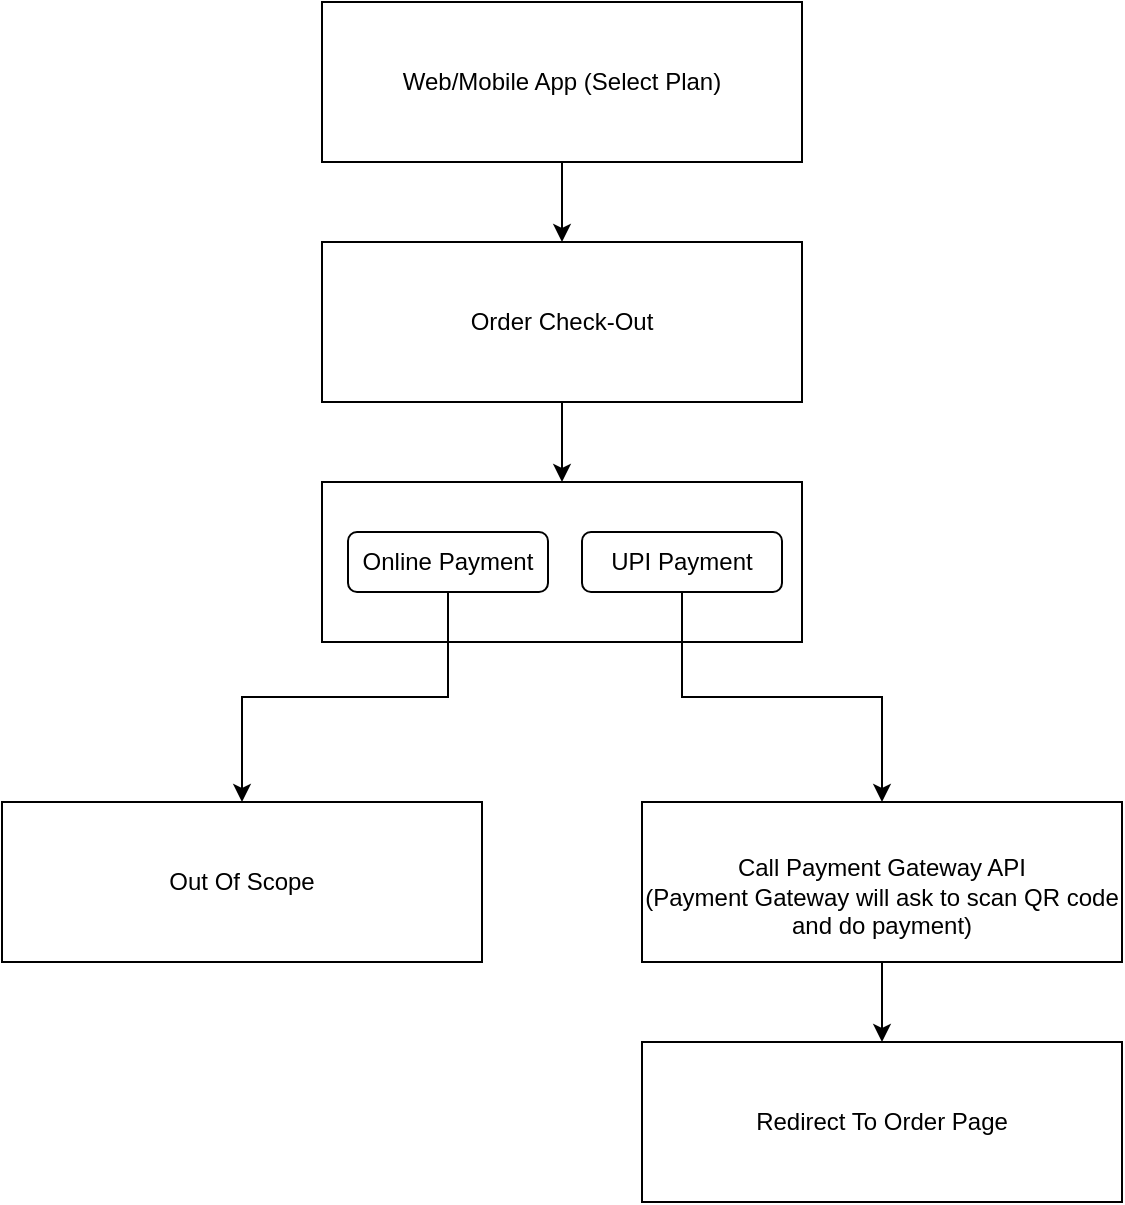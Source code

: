 <mxfile version="14.5.7" type="device"><diagram id="8uD98PahYD0qN2AR0dpl" name="Page-1"><mxGraphModel dx="1186" dy="801" grid="1" gridSize="10" guides="1" tooltips="1" connect="1" arrows="1" fold="1" page="1" pageScale="1" pageWidth="850" pageHeight="1100" math="0" shadow="0"><root><mxCell id="0"/><mxCell id="1" parent="0"/><mxCell id="9gkiU8Y2pv6JhLR5Uwd5-3" value="" style="edgeStyle=orthogonalEdgeStyle;rounded=0;orthogonalLoop=1;jettySize=auto;html=1;" edge="1" parent="1" source="9gkiU8Y2pv6JhLR5Uwd5-1" target="9gkiU8Y2pv6JhLR5Uwd5-2"><mxGeometry relative="1" as="geometry"/></mxCell><mxCell id="9gkiU8Y2pv6JhLR5Uwd5-1" value="Web/Mobile App (Select Plan)" style="rounded=0;whiteSpace=wrap;html=1;" vertex="1" parent="1"><mxGeometry x="320" y="40" width="240" height="80" as="geometry"/></mxCell><mxCell id="9gkiU8Y2pv6JhLR5Uwd5-5" value="" style="edgeStyle=orthogonalEdgeStyle;rounded=0;orthogonalLoop=1;jettySize=auto;html=1;" edge="1" parent="1" source="9gkiU8Y2pv6JhLR5Uwd5-2" target="9gkiU8Y2pv6JhLR5Uwd5-4"><mxGeometry relative="1" as="geometry"/></mxCell><mxCell id="9gkiU8Y2pv6JhLR5Uwd5-2" value="Order Check-Out" style="rounded=0;whiteSpace=wrap;html=1;" vertex="1" parent="1"><mxGeometry x="320" y="160" width="240" height="80" as="geometry"/></mxCell><mxCell id="9gkiU8Y2pv6JhLR5Uwd5-4" value="" style="rounded=0;whiteSpace=wrap;html=1;" vertex="1" parent="1"><mxGeometry x="320" y="280" width="240" height="80" as="geometry"/></mxCell><mxCell id="9gkiU8Y2pv6JhLR5Uwd5-13" style="edgeStyle=orthogonalEdgeStyle;rounded=0;orthogonalLoop=1;jettySize=auto;html=1;entryX=0.5;entryY=0;entryDx=0;entryDy=0;" edge="1" parent="1" source="9gkiU8Y2pv6JhLR5Uwd5-6" target="9gkiU8Y2pv6JhLR5Uwd5-12"><mxGeometry relative="1" as="geometry"/></mxCell><mxCell id="9gkiU8Y2pv6JhLR5Uwd5-6" value="Online Payment" style="rounded=1;whiteSpace=wrap;html=1;" vertex="1" parent="1"><mxGeometry x="333" y="305" width="100" height="30" as="geometry"/></mxCell><mxCell id="9gkiU8Y2pv6JhLR5Uwd5-9" style="edgeStyle=orthogonalEdgeStyle;rounded=0;orthogonalLoop=1;jettySize=auto;html=1;entryX=0.5;entryY=0;entryDx=0;entryDy=0;" edge="1" parent="1" source="9gkiU8Y2pv6JhLR5Uwd5-7" target="9gkiU8Y2pv6JhLR5Uwd5-8"><mxGeometry relative="1" as="geometry"/></mxCell><mxCell id="9gkiU8Y2pv6JhLR5Uwd5-7" value="UPI Payment" style="rounded=1;whiteSpace=wrap;html=1;" vertex="1" parent="1"><mxGeometry x="450" y="305" width="100" height="30" as="geometry"/></mxCell><mxCell id="9gkiU8Y2pv6JhLR5Uwd5-15" style="edgeStyle=orthogonalEdgeStyle;rounded=0;orthogonalLoop=1;jettySize=auto;html=1;entryX=0.5;entryY=0;entryDx=0;entryDy=0;" edge="1" parent="1" source="9gkiU8Y2pv6JhLR5Uwd5-8" target="9gkiU8Y2pv6JhLR5Uwd5-14"><mxGeometry relative="1" as="geometry"/></mxCell><mxCell id="9gkiU8Y2pv6JhLR5Uwd5-8" value="&lt;div&gt;&lt;br&gt;&lt;/div&gt;&lt;div&gt;&lt;br&gt;&lt;/div&gt;&lt;div&gt;Call Payment Gateway API&lt;/div&gt;&lt;div&gt;(Payment Gateway will ask to scan QR code and do payment) &lt;br&gt;&lt;/div&gt;&lt;div&gt;&lt;br&gt;&lt;/div&gt;" style="rounded=0;whiteSpace=wrap;html=1;" vertex="1" parent="1"><mxGeometry x="480" y="440" width="240" height="80" as="geometry"/></mxCell><mxCell id="9gkiU8Y2pv6JhLR5Uwd5-12" value="Out Of Scope" style="rounded=0;whiteSpace=wrap;html=1;" vertex="1" parent="1"><mxGeometry x="160" y="440" width="240" height="80" as="geometry"/></mxCell><mxCell id="9gkiU8Y2pv6JhLR5Uwd5-14" value="Redirect To Order Page" style="rounded=0;whiteSpace=wrap;html=1;" vertex="1" parent="1"><mxGeometry x="480" y="560" width="240" height="80" as="geometry"/></mxCell></root></mxGraphModel></diagram></mxfile>